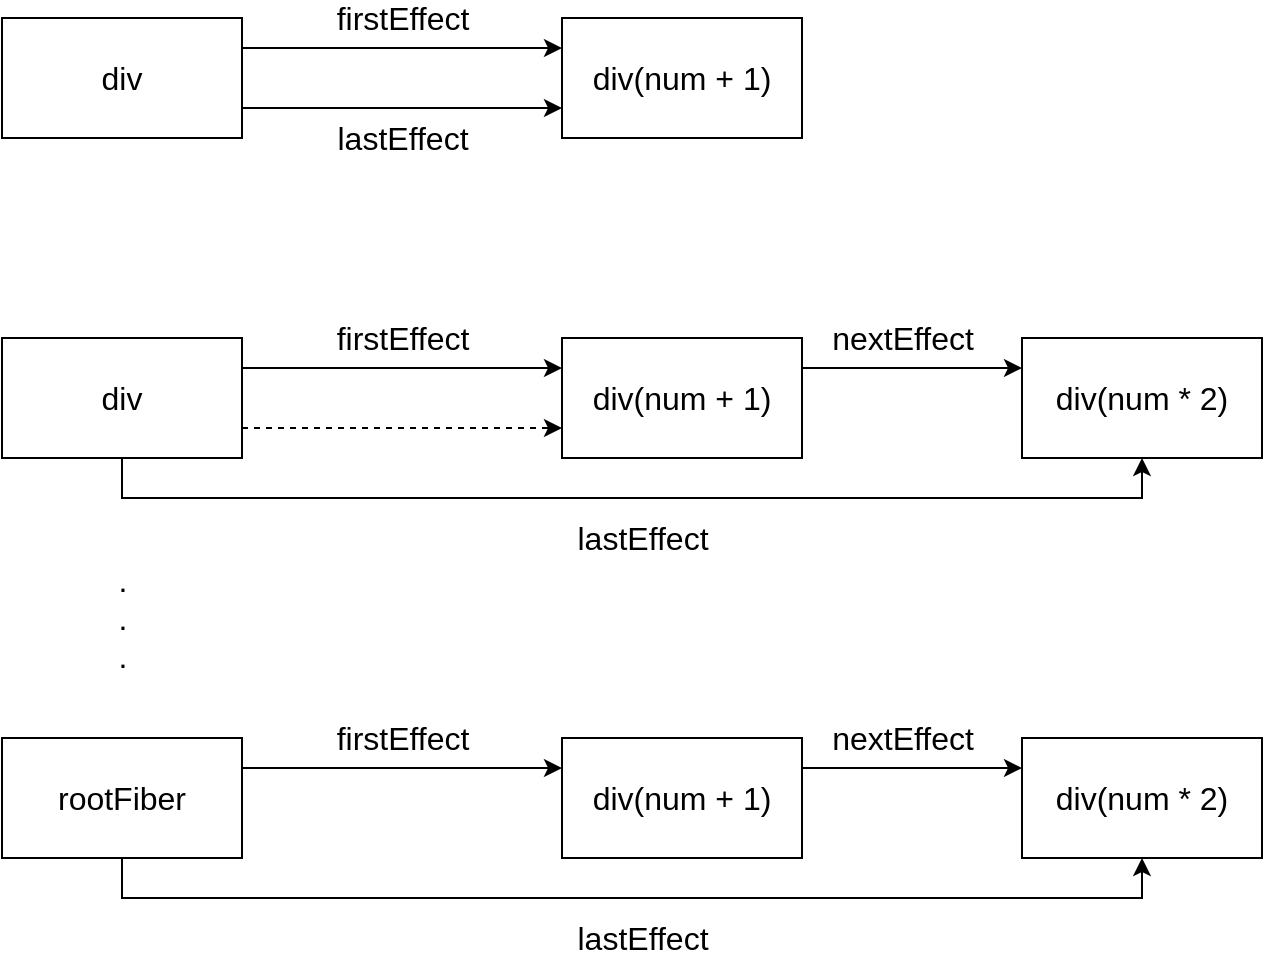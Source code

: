 <mxfile version="14.8.4" type="github"><diagram id="chb-lCzr87AgFAlsNE3w" name="Page-1"><mxGraphModel dx="946" dy="527" grid="1" gridSize="10" guides="1" tooltips="1" connect="1" arrows="1" fold="1" page="1" pageScale="1" pageWidth="827" pageHeight="1169" math="0" shadow="0"><root><mxCell id="0"/><mxCell id="1" parent="0"/><mxCell id="FKDj2JAW3N9otZ_IvvD7-1" style="edgeStyle=orthogonalEdgeStyle;rounded=0;orthogonalLoop=1;jettySize=auto;html=1;exitX=1;exitY=0.25;exitDx=0;exitDy=0;entryX=0;entryY=0.25;entryDx=0;entryDy=0;fontSize=16;" edge="1" parent="1" source="FKDj2JAW3N9otZ_IvvD7-6" target="FKDj2JAW3N9otZ_IvvD7-7"><mxGeometry relative="1" as="geometry"/></mxCell><mxCell id="FKDj2JAW3N9otZ_IvvD7-2" value="firstEffect" style="edgeLabel;html=1;align=center;verticalAlign=middle;resizable=0;points=[];fontSize=16;" vertex="1" connectable="0" parent="FKDj2JAW3N9otZ_IvvD7-1"><mxGeometry x="-0.188" y="2" relative="1" as="geometry"><mxPoint x="15" y="-13" as="offset"/></mxGeometry></mxCell><mxCell id="FKDj2JAW3N9otZ_IvvD7-3" style="edgeStyle=orthogonalEdgeStyle;rounded=0;orthogonalLoop=1;jettySize=auto;html=1;exitX=1;exitY=0.75;exitDx=0;exitDy=0;entryX=0;entryY=0.75;entryDx=0;entryDy=0;fontSize=16;" edge="1" parent="1" source="FKDj2JAW3N9otZ_IvvD7-6" target="FKDj2JAW3N9otZ_IvvD7-7"><mxGeometry relative="1" as="geometry"/></mxCell><mxCell id="FKDj2JAW3N9otZ_IvvD7-4" value="&lt;div style=&quot;background-color: rgb(30 , 30 , 30) ; line-height: 18px ; font-size: 12px ; font-family: &amp;#34;menlo&amp;#34; , &amp;#34;monaco&amp;#34; , &amp;#34;courier new&amp;#34; , monospace ; color: rgb(212 , 212 , 212)&quot;&gt;&lt;p class=&quot;p1&quot; style=&quot;margin: 0px ; font-stretch: normal ; font-size: 14px ; line-height: normal ; font-family: &amp;#34;helvetica neue&amp;#34; ; color: rgb(15 , 23 , 33)&quot;&gt;&lt;br&gt;&lt;/p&gt;&lt;/div&gt;" style="edgeLabel;html=1;align=center;verticalAlign=middle;resizable=0;points=[];fontSize=16;" vertex="1" connectable="0" parent="FKDj2JAW3N9otZ_IvvD7-3"><mxGeometry x="-0.163" relative="1" as="geometry"><mxPoint as="offset"/></mxGeometry></mxCell><mxCell id="FKDj2JAW3N9otZ_IvvD7-5" value="lastEffect" style="edgeLabel;html=1;align=center;verticalAlign=middle;resizable=0;points=[];fontSize=16;" vertex="1" connectable="0" parent="FKDj2JAW3N9otZ_IvvD7-3"><mxGeometry x="-0.2" y="-1" relative="1" as="geometry"><mxPoint x="16" y="14" as="offset"/></mxGeometry></mxCell><mxCell id="FKDj2JAW3N9otZ_IvvD7-6" value="div" style="rounded=0;whiteSpace=wrap;html=1;fontSize=16;" vertex="1" parent="1"><mxGeometry x="110" y="110" width="120" height="60" as="geometry"/></mxCell><mxCell id="FKDj2JAW3N9otZ_IvvD7-7" value="div(num + 1)" style="rounded=0;whiteSpace=wrap;html=1;fontSize=16;" vertex="1" parent="1"><mxGeometry x="390" y="110" width="120" height="60" as="geometry"/></mxCell><mxCell id="FKDj2JAW3N9otZ_IvvD7-8" style="edgeStyle=orthogonalEdgeStyle;rounded=0;orthogonalLoop=1;jettySize=auto;html=1;exitX=1;exitY=0.25;exitDx=0;exitDy=0;entryX=0;entryY=0.25;entryDx=0;entryDy=0;fontSize=16;" edge="1" parent="1" source="FKDj2JAW3N9otZ_IvvD7-13" target="FKDj2JAW3N9otZ_IvvD7-16"><mxGeometry relative="1" as="geometry"/></mxCell><mxCell id="FKDj2JAW3N9otZ_IvvD7-9" value="firstEffect" style="edgeLabel;html=1;align=center;verticalAlign=middle;resizable=0;points=[];fontSize=16;" vertex="1" connectable="0" parent="FKDj2JAW3N9otZ_IvvD7-8"><mxGeometry x="-0.188" y="2" relative="1" as="geometry"><mxPoint x="15" y="-13" as="offset"/></mxGeometry></mxCell><mxCell id="FKDj2JAW3N9otZ_IvvD7-10" style="edgeStyle=orthogonalEdgeStyle;rounded=0;orthogonalLoop=1;jettySize=auto;html=1;exitX=1;exitY=0.75;exitDx=0;exitDy=0;entryX=0;entryY=0.75;entryDx=0;entryDy=0;fontSize=16;dashed=1;" edge="1" parent="1" source="FKDj2JAW3N9otZ_IvvD7-13" target="FKDj2JAW3N9otZ_IvvD7-16"><mxGeometry relative="1" as="geometry"/></mxCell><mxCell id="FKDj2JAW3N9otZ_IvvD7-11" style="edgeStyle=orthogonalEdgeStyle;rounded=0;orthogonalLoop=1;jettySize=auto;html=1;exitX=0.5;exitY=1;exitDx=0;exitDy=0;entryX=0.5;entryY=1;entryDx=0;entryDy=0;fontSize=16;" edge="1" parent="1" source="FKDj2JAW3N9otZ_IvvD7-13" target="FKDj2JAW3N9otZ_IvvD7-17"><mxGeometry relative="1" as="geometry"/></mxCell><mxCell id="FKDj2JAW3N9otZ_IvvD7-12" value="lastEffect" style="edgeLabel;html=1;align=center;verticalAlign=middle;resizable=0;points=[];fontSize=16;" vertex="1" connectable="0" parent="FKDj2JAW3N9otZ_IvvD7-11"><mxGeometry x="-0.033" y="1" relative="1" as="geometry"><mxPoint x="14" y="21" as="offset"/></mxGeometry></mxCell><mxCell id="FKDj2JAW3N9otZ_IvvD7-13" value="div" style="rounded=0;whiteSpace=wrap;html=1;fontSize=16;" vertex="1" parent="1"><mxGeometry x="110" y="270" width="120" height="60" as="geometry"/></mxCell><mxCell id="FKDj2JAW3N9otZ_IvvD7-14" style="edgeStyle=orthogonalEdgeStyle;rounded=0;orthogonalLoop=1;jettySize=auto;html=1;exitX=1;exitY=0.25;exitDx=0;exitDy=0;entryX=0;entryY=0.25;entryDx=0;entryDy=0;fontSize=16;" edge="1" parent="1" source="FKDj2JAW3N9otZ_IvvD7-16" target="FKDj2JAW3N9otZ_IvvD7-17"><mxGeometry relative="1" as="geometry"/></mxCell><mxCell id="FKDj2JAW3N9otZ_IvvD7-15" value="nextEffect" style="edgeLabel;html=1;align=center;verticalAlign=middle;resizable=0;points=[];fontSize=16;" vertex="1" connectable="0" parent="FKDj2JAW3N9otZ_IvvD7-14"><mxGeometry x="-0.291" y="3" relative="1" as="geometry"><mxPoint x="11" y="-12" as="offset"/></mxGeometry></mxCell><mxCell id="FKDj2JAW3N9otZ_IvvD7-16" value="div(num + 1)" style="rounded=0;whiteSpace=wrap;html=1;fontSize=16;" vertex="1" parent="1"><mxGeometry x="390" y="270" width="120" height="60" as="geometry"/></mxCell><mxCell id="FKDj2JAW3N9otZ_IvvD7-17" value="div(num * 2)" style="rounded=0;whiteSpace=wrap;html=1;fontSize=16;" vertex="1" parent="1"><mxGeometry x="620" y="270" width="120" height="60" as="geometry"/></mxCell><mxCell id="FKDj2JAW3N9otZ_IvvD7-18" style="edgeStyle=orthogonalEdgeStyle;rounded=0;orthogonalLoop=1;jettySize=auto;html=1;exitX=1;exitY=0.25;exitDx=0;exitDy=0;entryX=0;entryY=0.25;entryDx=0;entryDy=0;fontSize=16;" edge="1" parent="1" source="FKDj2JAW3N9otZ_IvvD7-22" target="FKDj2JAW3N9otZ_IvvD7-25"><mxGeometry relative="1" as="geometry"/></mxCell><mxCell id="FKDj2JAW3N9otZ_IvvD7-19" value="firstEffect" style="edgeLabel;html=1;align=center;verticalAlign=middle;resizable=0;points=[];fontSize=16;" vertex="1" connectable="0" parent="FKDj2JAW3N9otZ_IvvD7-18"><mxGeometry x="-0.188" y="2" relative="1" as="geometry"><mxPoint x="15" y="-13" as="offset"/></mxGeometry></mxCell><mxCell id="FKDj2JAW3N9otZ_IvvD7-20" style="edgeStyle=orthogonalEdgeStyle;rounded=0;orthogonalLoop=1;jettySize=auto;html=1;exitX=0.5;exitY=1;exitDx=0;exitDy=0;entryX=0.5;entryY=1;entryDx=0;entryDy=0;fontSize=16;" edge="1" parent="1" source="FKDj2JAW3N9otZ_IvvD7-22" target="FKDj2JAW3N9otZ_IvvD7-26"><mxGeometry relative="1" as="geometry"/></mxCell><mxCell id="FKDj2JAW3N9otZ_IvvD7-21" value="lastEffect" style="edgeLabel;html=1;align=center;verticalAlign=middle;resizable=0;points=[];fontSize=16;" vertex="1" connectable="0" parent="FKDj2JAW3N9otZ_IvvD7-20"><mxGeometry x="-0.033" y="1" relative="1" as="geometry"><mxPoint x="14" y="21" as="offset"/></mxGeometry></mxCell><mxCell id="FKDj2JAW3N9otZ_IvvD7-22" value="rootFiber" style="rounded=0;whiteSpace=wrap;html=1;fontSize=16;" vertex="1" parent="1"><mxGeometry x="110" y="470" width="120" height="60" as="geometry"/></mxCell><mxCell id="FKDj2JAW3N9otZ_IvvD7-23" style="edgeStyle=orthogonalEdgeStyle;rounded=0;orthogonalLoop=1;jettySize=auto;html=1;exitX=1;exitY=0.25;exitDx=0;exitDy=0;entryX=0;entryY=0.25;entryDx=0;entryDy=0;fontSize=16;" edge="1" parent="1" source="FKDj2JAW3N9otZ_IvvD7-25" target="FKDj2JAW3N9otZ_IvvD7-26"><mxGeometry relative="1" as="geometry"/></mxCell><mxCell id="FKDj2JAW3N9otZ_IvvD7-24" value="nextEffect" style="edgeLabel;html=1;align=center;verticalAlign=middle;resizable=0;points=[];fontSize=16;" vertex="1" connectable="0" parent="FKDj2JAW3N9otZ_IvvD7-23"><mxGeometry x="-0.291" y="3" relative="1" as="geometry"><mxPoint x="11" y="-12" as="offset"/></mxGeometry></mxCell><mxCell id="FKDj2JAW3N9otZ_IvvD7-25" value="div(num + 1)" style="rounded=0;whiteSpace=wrap;html=1;fontSize=16;" vertex="1" parent="1"><mxGeometry x="390" y="470" width="120" height="60" as="geometry"/></mxCell><mxCell id="FKDj2JAW3N9otZ_IvvD7-26" value="div(num * 2)" style="rounded=0;whiteSpace=wrap;html=1;fontSize=16;" vertex="1" parent="1"><mxGeometry x="620" y="470" width="120" height="60" as="geometry"/></mxCell><mxCell id="FKDj2JAW3N9otZ_IvvD7-27" value=".&lt;br&gt;.&lt;br&gt;." style="text;html=1;align=center;verticalAlign=middle;resizable=0;points=[];autosize=1;strokeColor=none;fontSize=16;" vertex="1" parent="1"><mxGeometry x="160" y="380" width="20" height="60" as="geometry"/></mxCell></root></mxGraphModel></diagram></mxfile>